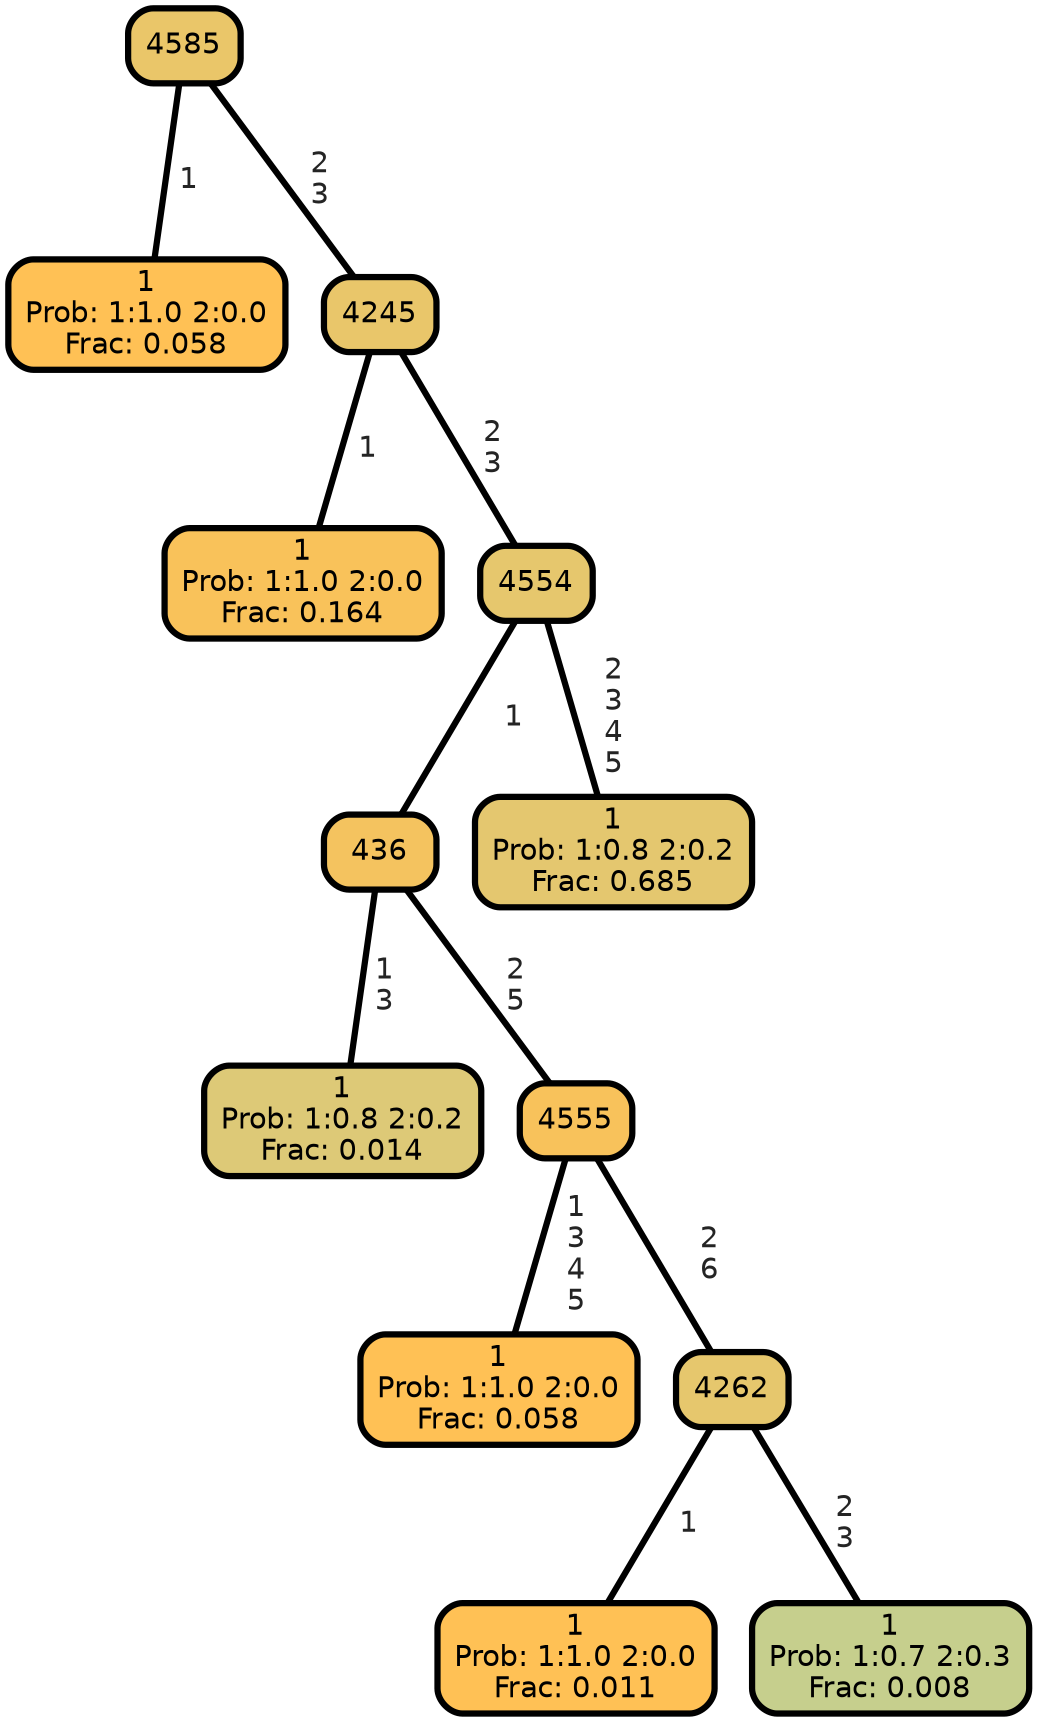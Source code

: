 graph Tree {
node [shape=box, style="filled, rounded",color="black",penwidth="3",fontcolor="black",                 fontname=helvetica] ;
graph [ranksep="0 equally", splines=straight,                 bgcolor=transparent, dpi=200] ;
edge [fontname=helvetica, fontweight=bold,fontcolor=grey14,color=black] ;
0 [label="1
Prob: 1:1.0 2:0.0
Frac: 0.058", fillcolor="#ffc155"] ;
1 [label="4585", fillcolor="#eac669"] ;
2 [label="1
Prob: 1:1.0 2:0.0
Frac: 0.164", fillcolor="#f9c25a"] ;
3 [label="4245", fillcolor="#e9c66a"] ;
4 [label="1
Prob: 1:0.8 2:0.2
Frac: 0.014", fillcolor="#ddc977"] ;
5 [label="436", fillcolor="#f4c35f"] ;
6 [label="1
Prob: 1:1.0 2:0.0
Frac: 0.058", fillcolor="#ffc155"] ;
7 [label="4555", fillcolor="#f8c25b"] ;
8 [label="1
Prob: 1:1.0 2:0.0
Frac: 0.011", fillcolor="#ffc155"] ;
9 [label="4262", fillcolor="#e6c76d"] ;
10 [label="1
Prob: 1:0.7 2:0.3
Frac: 0.008", fillcolor="#c6cf8d"] ;
11 [label="4554", fillcolor="#e6c76d"] ;
12 [label="1
Prob: 1:0.8 2:0.2
Frac: 0.685", fillcolor="#e4c76f"] ;
1 -- 0 [label=" 1",penwidth=3] ;
1 -- 3 [label=" 2\n 3",penwidth=3] ;
3 -- 2 [label=" 1",penwidth=3] ;
3 -- 11 [label=" 2\n 3",penwidth=3] ;
5 -- 4 [label=" 1\n 3",penwidth=3] ;
5 -- 7 [label=" 2\n 5",penwidth=3] ;
7 -- 6 [label=" 1\n 3\n 4\n 5",penwidth=3] ;
7 -- 9 [label=" 2\n 6",penwidth=3] ;
9 -- 8 [label=" 1",penwidth=3] ;
9 -- 10 [label=" 2\n 3",penwidth=3] ;
11 -- 5 [label=" 1",penwidth=3] ;
11 -- 12 [label=" 2\n 3\n 4\n 5",penwidth=3] ;
{rank = same;}}